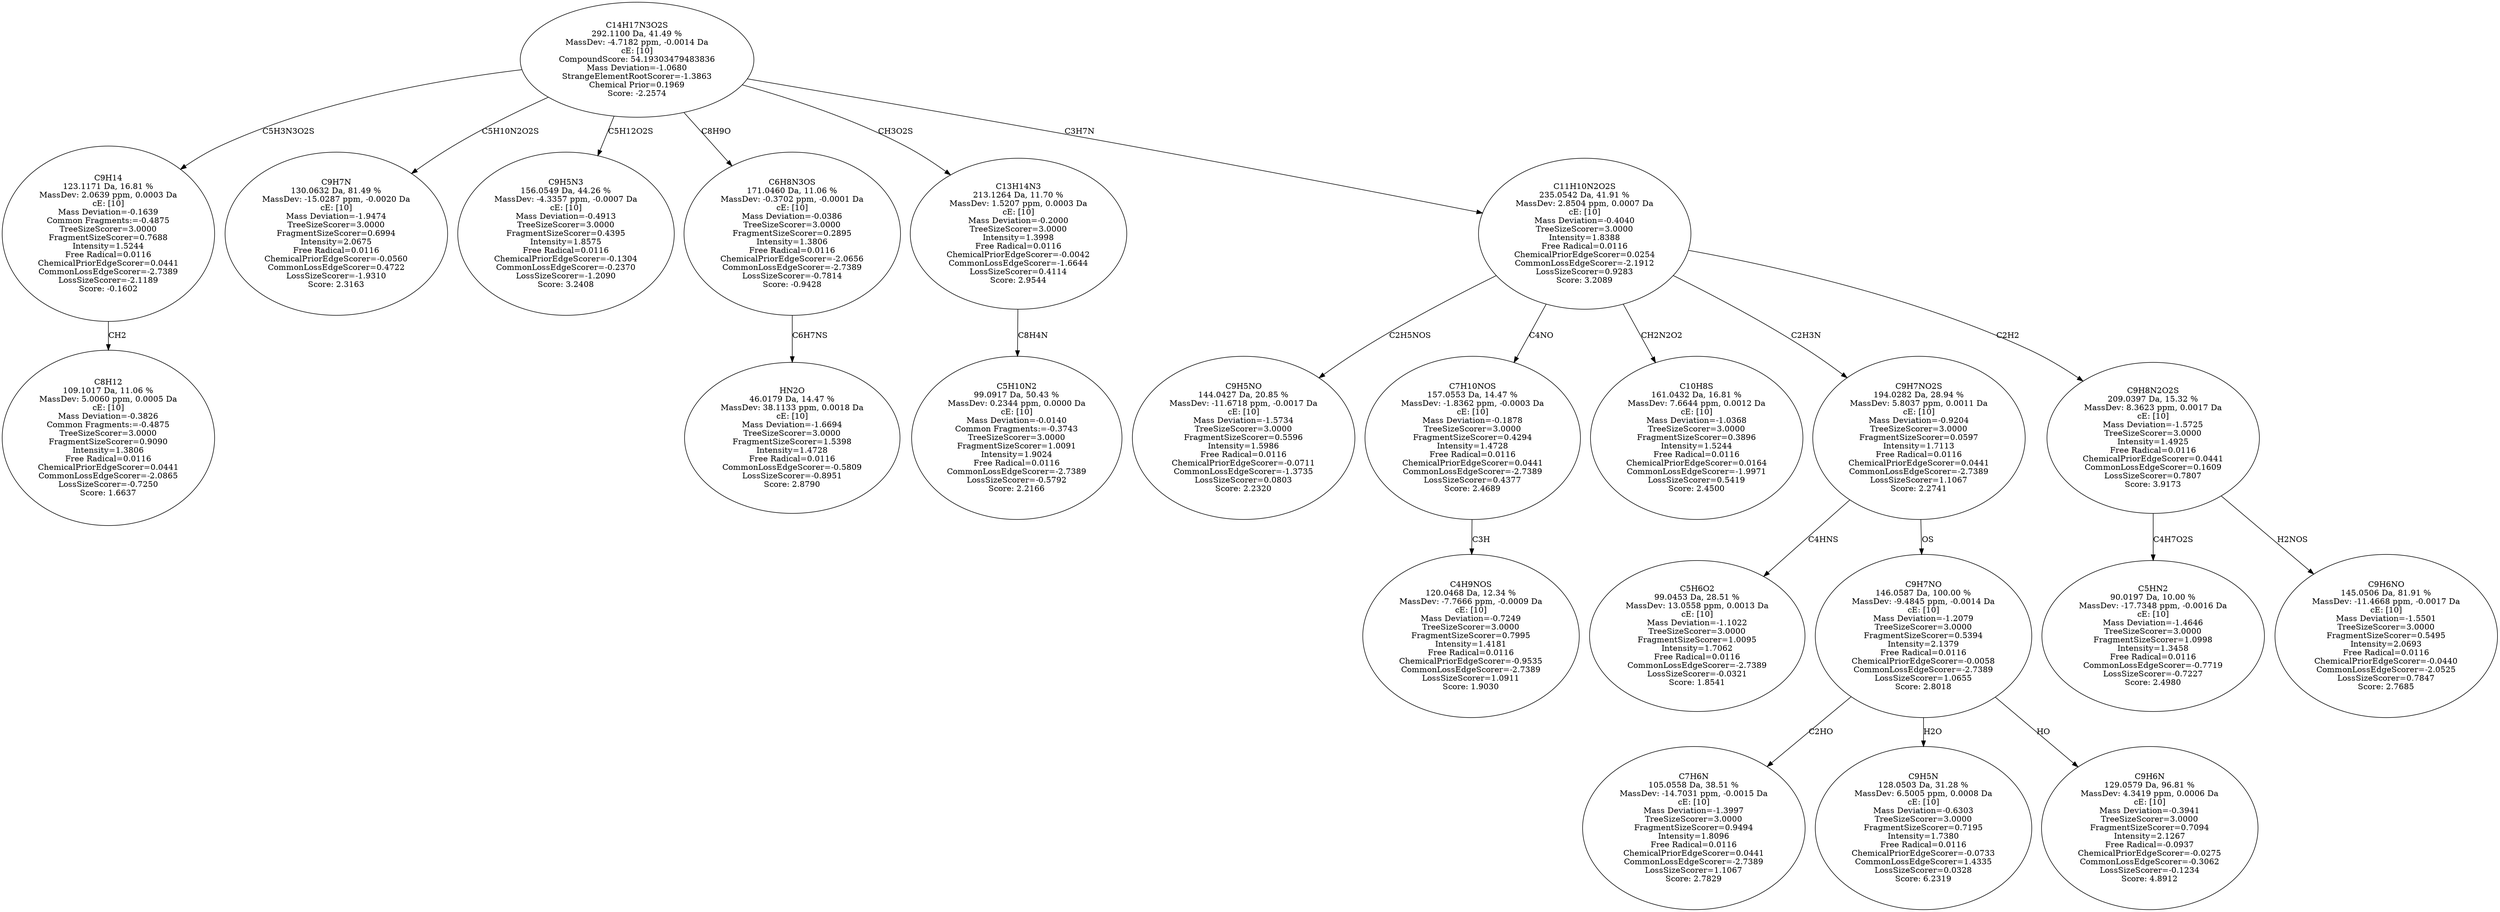 strict digraph {
v1 [label="C8H12\n109.1017 Da, 11.06 %\nMassDev: 5.0060 ppm, 0.0005 Da\ncE: [10]\nMass Deviation=-0.3826\nCommon Fragments:=-0.4875\nTreeSizeScorer=3.0000\nFragmentSizeScorer=0.9090\nIntensity=1.3806\nFree Radical=0.0116\nChemicalPriorEdgeScorer=0.0441\nCommonLossEdgeScorer=-2.0865\nLossSizeScorer=-0.7250\nScore: 1.6637"];
v2 [label="C9H14\n123.1171 Da, 16.81 %\nMassDev: 2.0639 ppm, 0.0003 Da\ncE: [10]\nMass Deviation=-0.1639\nCommon Fragments:=-0.4875\nTreeSizeScorer=3.0000\nFragmentSizeScorer=0.7688\nIntensity=1.5244\nFree Radical=0.0116\nChemicalPriorEdgeScorer=0.0441\nCommonLossEdgeScorer=-2.7389\nLossSizeScorer=-2.1189\nScore: -0.1602"];
v3 [label="C9H7N\n130.0632 Da, 81.49 %\nMassDev: -15.0287 ppm, -0.0020 Da\ncE: [10]\nMass Deviation=-1.9474\nTreeSizeScorer=3.0000\nFragmentSizeScorer=0.6994\nIntensity=2.0675\nFree Radical=0.0116\nChemicalPriorEdgeScorer=-0.0560\nCommonLossEdgeScorer=0.4722\nLossSizeScorer=-1.9310\nScore: 2.3163"];
v4 [label="C9H5N3\n156.0549 Da, 44.26 %\nMassDev: -4.3357 ppm, -0.0007 Da\ncE: [10]\nMass Deviation=-0.4913\nTreeSizeScorer=3.0000\nFragmentSizeScorer=0.4395\nIntensity=1.8575\nFree Radical=0.0116\nChemicalPriorEdgeScorer=-0.1304\nCommonLossEdgeScorer=-0.2370\nLossSizeScorer=-1.2090\nScore: 3.2408"];
v5 [label="HN2O\n46.0179 Da, 14.47 %\nMassDev: 38.1133 ppm, 0.0018 Da\ncE: [10]\nMass Deviation=-1.6694\nTreeSizeScorer=3.0000\nFragmentSizeScorer=1.5398\nIntensity=1.4728\nFree Radical=0.0116\nCommonLossEdgeScorer=-0.5809\nLossSizeScorer=-0.8951\nScore: 2.8790"];
v6 [label="C6H8N3OS\n171.0460 Da, 11.06 %\nMassDev: -0.3702 ppm, -0.0001 Da\ncE: [10]\nMass Deviation=-0.0386\nTreeSizeScorer=3.0000\nFragmentSizeScorer=0.2895\nIntensity=1.3806\nFree Radical=0.0116\nChemicalPriorEdgeScorer=-2.0656\nCommonLossEdgeScorer=-2.7389\nLossSizeScorer=-0.7814\nScore: -0.9428"];
v7 [label="C5H10N2\n99.0917 Da, 50.43 %\nMassDev: 0.2344 ppm, 0.0000 Da\ncE: [10]\nMass Deviation=-0.0140\nCommon Fragments:=-0.3743\nTreeSizeScorer=3.0000\nFragmentSizeScorer=1.0091\nIntensity=1.9024\nFree Radical=0.0116\nCommonLossEdgeScorer=-2.7389\nLossSizeScorer=-0.5792\nScore: 2.2166"];
v8 [label="C13H14N3\n213.1264 Da, 11.70 %\nMassDev: 1.5207 ppm, 0.0003 Da\ncE: [10]\nMass Deviation=-0.2000\nTreeSizeScorer=3.0000\nIntensity=1.3998\nFree Radical=0.0116\nChemicalPriorEdgeScorer=-0.0042\nCommonLossEdgeScorer=-1.6644\nLossSizeScorer=0.4114\nScore: 2.9544"];
v9 [label="C9H5NO\n144.0427 Da, 20.85 %\nMassDev: -11.6718 ppm, -0.0017 Da\ncE: [10]\nMass Deviation=-1.5734\nTreeSizeScorer=3.0000\nFragmentSizeScorer=0.5596\nIntensity=1.5986\nFree Radical=0.0116\nChemicalPriorEdgeScorer=-0.0711\nCommonLossEdgeScorer=-1.3735\nLossSizeScorer=0.0803\nScore: 2.2320"];
v10 [label="C4H9NOS\n120.0468 Da, 12.34 %\nMassDev: -7.7666 ppm, -0.0009 Da\ncE: [10]\nMass Deviation=-0.7249\nTreeSizeScorer=3.0000\nFragmentSizeScorer=0.7995\nIntensity=1.4181\nFree Radical=0.0116\nChemicalPriorEdgeScorer=-0.9535\nCommonLossEdgeScorer=-2.7389\nLossSizeScorer=1.0911\nScore: 1.9030"];
v11 [label="C7H10NOS\n157.0553 Da, 14.47 %\nMassDev: -1.8362 ppm, -0.0003 Da\ncE: [10]\nMass Deviation=-0.1878\nTreeSizeScorer=3.0000\nFragmentSizeScorer=0.4294\nIntensity=1.4728\nFree Radical=0.0116\nChemicalPriorEdgeScorer=0.0441\nCommonLossEdgeScorer=-2.7389\nLossSizeScorer=0.4377\nScore: 2.4689"];
v12 [label="C10H8S\n161.0432 Da, 16.81 %\nMassDev: 7.6644 ppm, 0.0012 Da\ncE: [10]\nMass Deviation=-1.0368\nTreeSizeScorer=3.0000\nFragmentSizeScorer=0.3896\nIntensity=1.5244\nFree Radical=0.0116\nChemicalPriorEdgeScorer=0.0164\nCommonLossEdgeScorer=-1.9971\nLossSizeScorer=0.5419\nScore: 2.4500"];
v13 [label="C5H6O2\n99.0453 Da, 28.51 %\nMassDev: 13.0558 ppm, 0.0013 Da\ncE: [10]\nMass Deviation=-1.1022\nTreeSizeScorer=3.0000\nFragmentSizeScorer=1.0095\nIntensity=1.7062\nFree Radical=0.0116\nCommonLossEdgeScorer=-2.7389\nLossSizeScorer=-0.0321\nScore: 1.8541"];
v14 [label="C7H6N\n105.0558 Da, 38.51 %\nMassDev: -14.7031 ppm, -0.0015 Da\ncE: [10]\nMass Deviation=-1.3997\nTreeSizeScorer=3.0000\nFragmentSizeScorer=0.9494\nIntensity=1.8096\nFree Radical=0.0116\nChemicalPriorEdgeScorer=0.0441\nCommonLossEdgeScorer=-2.7389\nLossSizeScorer=1.1067\nScore: 2.7829"];
v15 [label="C9H5N\n128.0503 Da, 31.28 %\nMassDev: 6.5005 ppm, 0.0008 Da\ncE: [10]\nMass Deviation=-0.6303\nTreeSizeScorer=3.0000\nFragmentSizeScorer=0.7195\nIntensity=1.7380\nFree Radical=0.0116\nChemicalPriorEdgeScorer=-0.0733\nCommonLossEdgeScorer=1.4335\nLossSizeScorer=0.0328\nScore: 6.2319"];
v16 [label="C9H6N\n129.0579 Da, 96.81 %\nMassDev: 4.3419 ppm, 0.0006 Da\ncE: [10]\nMass Deviation=-0.3941\nTreeSizeScorer=3.0000\nFragmentSizeScorer=0.7094\nIntensity=2.1267\nFree Radical=-0.0937\nChemicalPriorEdgeScorer=-0.0275\nCommonLossEdgeScorer=-0.3062\nLossSizeScorer=-0.1234\nScore: 4.8912"];
v17 [label="C9H7NO\n146.0587 Da, 100.00 %\nMassDev: -9.4845 ppm, -0.0014 Da\ncE: [10]\nMass Deviation=-1.2079\nTreeSizeScorer=3.0000\nFragmentSizeScorer=0.5394\nIntensity=2.1379\nFree Radical=0.0116\nChemicalPriorEdgeScorer=-0.0058\nCommonLossEdgeScorer=-2.7389\nLossSizeScorer=1.0655\nScore: 2.8018"];
v18 [label="C9H7NO2S\n194.0282 Da, 28.94 %\nMassDev: 5.8037 ppm, 0.0011 Da\ncE: [10]\nMass Deviation=-0.9204\nTreeSizeScorer=3.0000\nFragmentSizeScorer=0.0597\nIntensity=1.7113\nFree Radical=0.0116\nChemicalPriorEdgeScorer=0.0441\nCommonLossEdgeScorer=-2.7389\nLossSizeScorer=1.1067\nScore: 2.2741"];
v19 [label="C5HN2\n90.0197 Da, 10.00 %\nMassDev: -17.7348 ppm, -0.0016 Da\ncE: [10]\nMass Deviation=-1.4646\nTreeSizeScorer=3.0000\nFragmentSizeScorer=1.0998\nIntensity=1.3458\nFree Radical=0.0116\nCommonLossEdgeScorer=-0.7719\nLossSizeScorer=-0.7227\nScore: 2.4980"];
v20 [label="C9H6NO\n145.0506 Da, 81.91 %\nMassDev: -11.4668 ppm, -0.0017 Da\ncE: [10]\nMass Deviation=-1.5501\nTreeSizeScorer=3.0000\nFragmentSizeScorer=0.5495\nIntensity=2.0693\nFree Radical=0.0116\nChemicalPriorEdgeScorer=-0.0440\nCommonLossEdgeScorer=-2.0525\nLossSizeScorer=0.7847\nScore: 2.7685"];
v21 [label="C9H8N2O2S\n209.0397 Da, 15.32 %\nMassDev: 8.3623 ppm, 0.0017 Da\ncE: [10]\nMass Deviation=-1.5725\nTreeSizeScorer=3.0000\nIntensity=1.4925\nFree Radical=0.0116\nChemicalPriorEdgeScorer=0.0441\nCommonLossEdgeScorer=0.1609\nLossSizeScorer=0.7807\nScore: 3.9173"];
v22 [label="C11H10N2O2S\n235.0542 Da, 41.91 %\nMassDev: 2.8504 ppm, 0.0007 Da\ncE: [10]\nMass Deviation=-0.4040\nTreeSizeScorer=3.0000\nIntensity=1.8388\nFree Radical=0.0116\nChemicalPriorEdgeScorer=0.0254\nCommonLossEdgeScorer=-2.1912\nLossSizeScorer=0.9283\nScore: 3.2089"];
v23 [label="C14H17N3O2S\n292.1100 Da, 41.49 %\nMassDev: -4.7182 ppm, -0.0014 Da\ncE: [10]\nCompoundScore: 54.19303479483836\nMass Deviation=-1.0680\nStrangeElementRootScorer=-1.3863\nChemical Prior=0.1969\nScore: -2.2574"];
v2 -> v1 [label="CH2"];
v23 -> v2 [label="C5H3N3O2S"];
v23 -> v3 [label="C5H10N2O2S"];
v23 -> v4 [label="C5H12O2S"];
v6 -> v5 [label="C6H7NS"];
v23 -> v6 [label="C8H9O"];
v8 -> v7 [label="C8H4N"];
v23 -> v8 [label="CH3O2S"];
v22 -> v9 [label="C2H5NOS"];
v11 -> v10 [label="C3H"];
v22 -> v11 [label="C4NO"];
v22 -> v12 [label="CH2N2O2"];
v18 -> v13 [label="C4HNS"];
v17 -> v14 [label="C2HO"];
v17 -> v15 [label="H2O"];
v17 -> v16 [label="HO"];
v18 -> v17 [label="OS"];
v22 -> v18 [label="C2H3N"];
v21 -> v19 [label="C4H7O2S"];
v21 -> v20 [label="H2NOS"];
v22 -> v21 [label="C2H2"];
v23 -> v22 [label="C3H7N"];
}